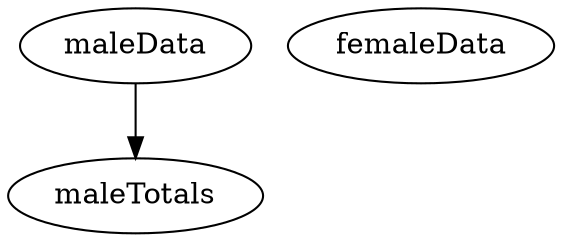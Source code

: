 #library(gdata)
#subarray <- function(x,i,j,colnames=1,rownames=1) {
#  out <- x[i,j]
#  colnames(out) <- as.character(x[colnames,j])
#  rownames(out) <- as.character(x[i,rownames])
#  return(out)
#}
digraph incomedistribution {
  maleData [call="read.xls", xls="'/home/cld/projects/systematics/data/income_male_2011.xls'", "as.is"=TRUE]
  femaleData [call="read.xls", xls="'/home/cld/projects/systematics/data/income_female_2011.xls'", "as.is"=TRUE]
  maleTotals [call="subarray",i="8:52", j="2:3", rownames=1,colnames=6] 
  maleData -> maleTotals [arg="x"]
}

